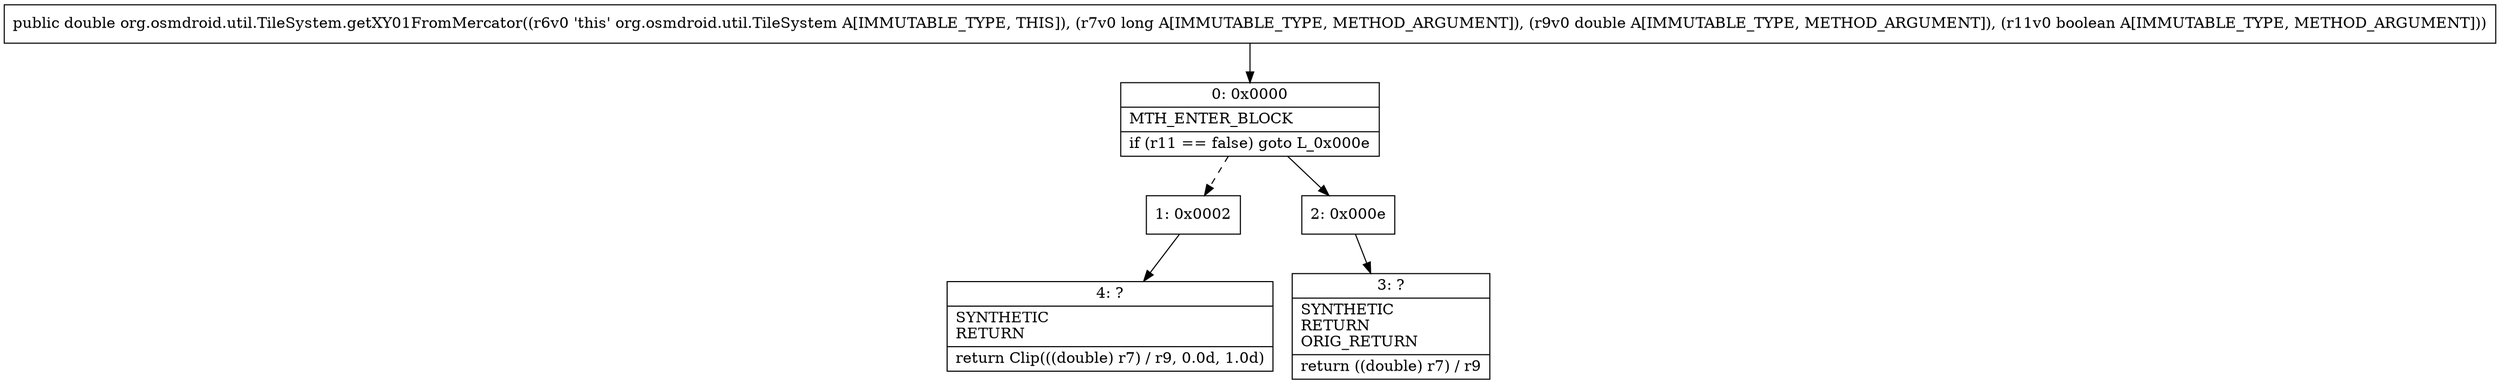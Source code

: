 digraph "CFG fororg.osmdroid.util.TileSystem.getXY01FromMercator(JDZ)D" {
Node_0 [shape=record,label="{0\:\ 0x0000|MTH_ENTER_BLOCK\l|if (r11 == false) goto L_0x000e\l}"];
Node_1 [shape=record,label="{1\:\ 0x0002}"];
Node_2 [shape=record,label="{2\:\ 0x000e}"];
Node_3 [shape=record,label="{3\:\ ?|SYNTHETIC\lRETURN\lORIG_RETURN\l|return ((double) r7) \/ r9\l}"];
Node_4 [shape=record,label="{4\:\ ?|SYNTHETIC\lRETURN\l|return Clip(((double) r7) \/ r9, 0.0d, 1.0d)\l}"];
MethodNode[shape=record,label="{public double org.osmdroid.util.TileSystem.getXY01FromMercator((r6v0 'this' org.osmdroid.util.TileSystem A[IMMUTABLE_TYPE, THIS]), (r7v0 long A[IMMUTABLE_TYPE, METHOD_ARGUMENT]), (r9v0 double A[IMMUTABLE_TYPE, METHOD_ARGUMENT]), (r11v0 boolean A[IMMUTABLE_TYPE, METHOD_ARGUMENT])) }"];
MethodNode -> Node_0;
Node_0 -> Node_1[style=dashed];
Node_0 -> Node_2;
Node_1 -> Node_4;
Node_2 -> Node_3;
}

